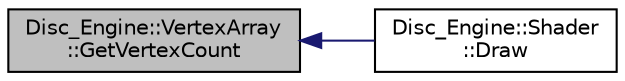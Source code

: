digraph "Disc_Engine::VertexArray::GetVertexCount"
{
  edge [fontname="Helvetica",fontsize="10",labelfontname="Helvetica",labelfontsize="10"];
  node [fontname="Helvetica",fontsize="10",shape=record];
  rankdir="LR";
  Node11 [label="Disc_Engine::VertexArray\l::GetVertexCount",height=0.2,width=0.4,color="black", fillcolor="grey75", style="filled", fontcolor="black"];
  Node11 -> Node12 [dir="back",color="midnightblue",fontsize="10",style="solid",fontname="Helvetica"];
  Node12 [label="Disc_Engine::Shader\l::Draw",height=0.2,width=0.4,color="black", fillcolor="white", style="filled",URL="$class_disc___engine_1_1_shader.html#a8325d8ee791234cfb6caa333b5384695"];
}
